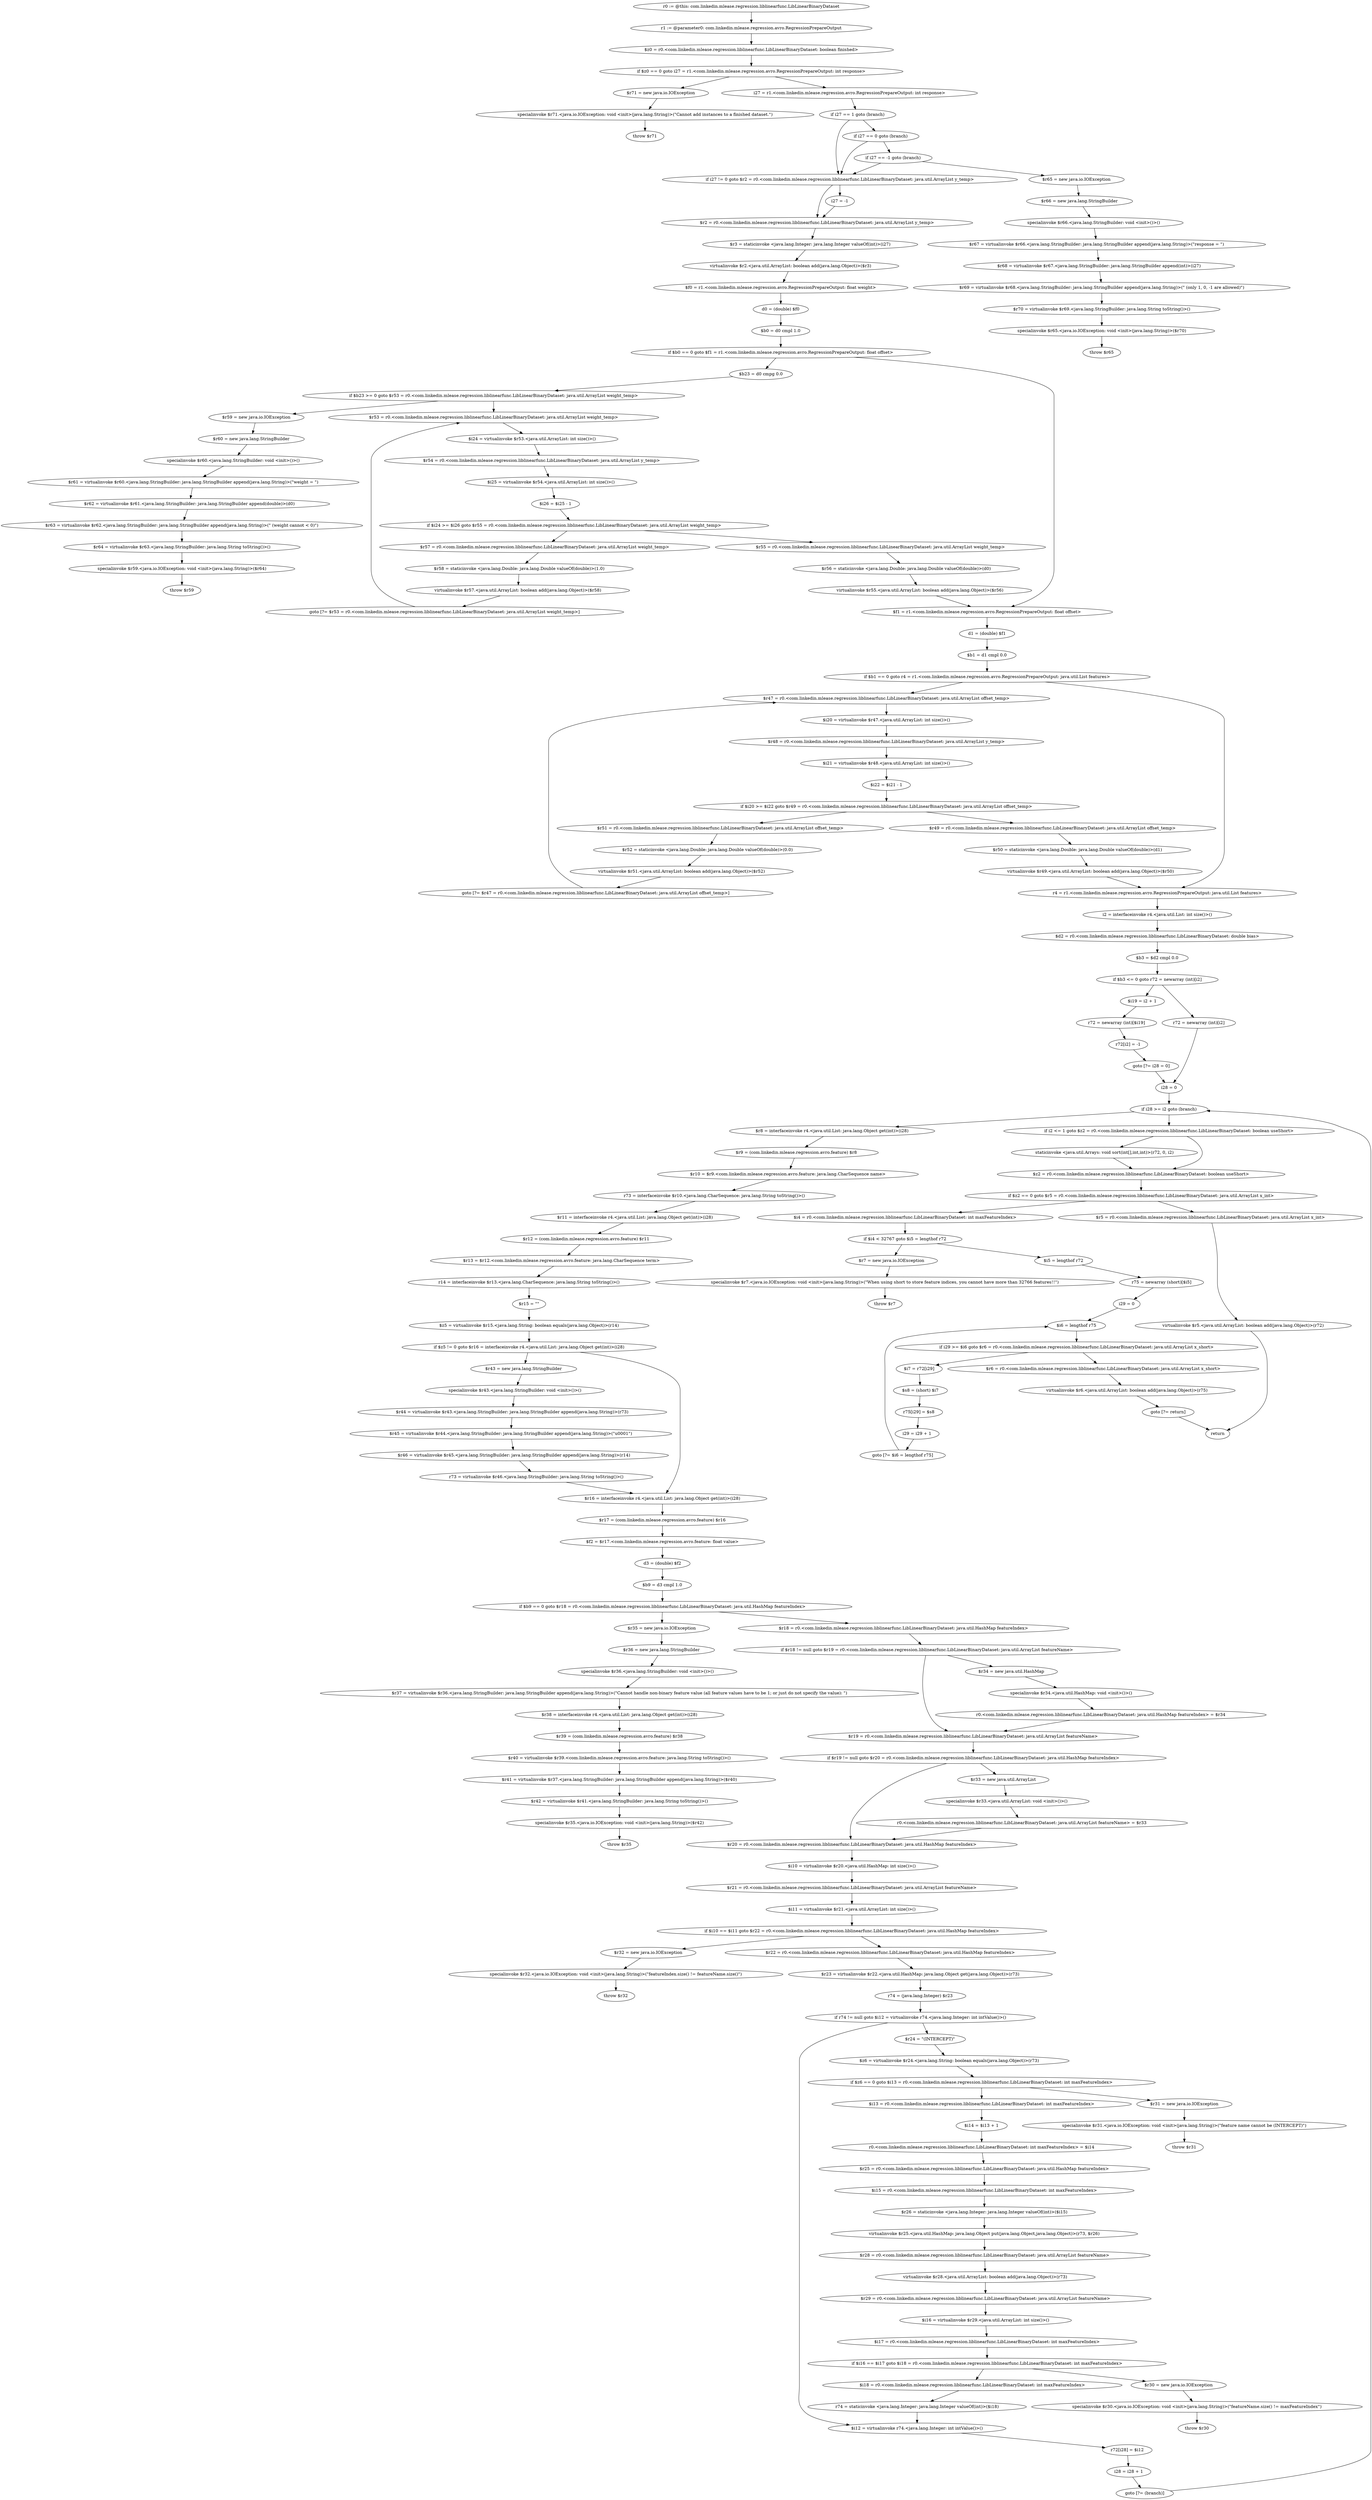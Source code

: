 digraph "unitGraph" {
    "r0 := @this: com.linkedin.mlease.regression.liblinearfunc.LibLinearBinaryDataset"
    "r1 := @parameter0: com.linkedin.mlease.regression.avro.RegressionPrepareOutput"
    "$z0 = r0.<com.linkedin.mlease.regression.liblinearfunc.LibLinearBinaryDataset: boolean finished>"
    "if $z0 == 0 goto i27 = r1.<com.linkedin.mlease.regression.avro.RegressionPrepareOutput: int response>"
    "$r71 = new java.io.IOException"
    "specialinvoke $r71.<java.io.IOException: void <init>(java.lang.String)>(\"Cannot add instances to a finished dataset.\")"
    "throw $r71"
    "i27 = r1.<com.linkedin.mlease.regression.avro.RegressionPrepareOutput: int response>"
    "if i27 == 1 goto (branch)"
    "if i27 == 0 goto (branch)"
    "if i27 == -1 goto (branch)"
    "$r65 = new java.io.IOException"
    "$r66 = new java.lang.StringBuilder"
    "specialinvoke $r66.<java.lang.StringBuilder: void <init>()>()"
    "$r67 = virtualinvoke $r66.<java.lang.StringBuilder: java.lang.StringBuilder append(java.lang.String)>(\"response = \")"
    "$r68 = virtualinvoke $r67.<java.lang.StringBuilder: java.lang.StringBuilder append(int)>(i27)"
    "$r69 = virtualinvoke $r68.<java.lang.StringBuilder: java.lang.StringBuilder append(java.lang.String)>(\" (only 1, 0, -1 are allowed)\")"
    "$r70 = virtualinvoke $r69.<java.lang.StringBuilder: java.lang.String toString()>()"
    "specialinvoke $r65.<java.io.IOException: void <init>(java.lang.String)>($r70)"
    "throw $r65"
    "if i27 != 0 goto $r2 = r0.<com.linkedin.mlease.regression.liblinearfunc.LibLinearBinaryDataset: java.util.ArrayList y_temp>"
    "i27 = -1"
    "$r2 = r0.<com.linkedin.mlease.regression.liblinearfunc.LibLinearBinaryDataset: java.util.ArrayList y_temp>"
    "$r3 = staticinvoke <java.lang.Integer: java.lang.Integer valueOf(int)>(i27)"
    "virtualinvoke $r2.<java.util.ArrayList: boolean add(java.lang.Object)>($r3)"
    "$f0 = r1.<com.linkedin.mlease.regression.avro.RegressionPrepareOutput: float weight>"
    "d0 = (double) $f0"
    "$b0 = d0 cmpl 1.0"
    "if $b0 == 0 goto $f1 = r1.<com.linkedin.mlease.regression.avro.RegressionPrepareOutput: float offset>"
    "$b23 = d0 cmpg 0.0"
    "if $b23 >= 0 goto $r53 = r0.<com.linkedin.mlease.regression.liblinearfunc.LibLinearBinaryDataset: java.util.ArrayList weight_temp>"
    "$r59 = new java.io.IOException"
    "$r60 = new java.lang.StringBuilder"
    "specialinvoke $r60.<java.lang.StringBuilder: void <init>()>()"
    "$r61 = virtualinvoke $r60.<java.lang.StringBuilder: java.lang.StringBuilder append(java.lang.String)>(\"weight = \")"
    "$r62 = virtualinvoke $r61.<java.lang.StringBuilder: java.lang.StringBuilder append(double)>(d0)"
    "$r63 = virtualinvoke $r62.<java.lang.StringBuilder: java.lang.StringBuilder append(java.lang.String)>(\" (weight cannot < 0)\")"
    "$r64 = virtualinvoke $r63.<java.lang.StringBuilder: java.lang.String toString()>()"
    "specialinvoke $r59.<java.io.IOException: void <init>(java.lang.String)>($r64)"
    "throw $r59"
    "$r53 = r0.<com.linkedin.mlease.regression.liblinearfunc.LibLinearBinaryDataset: java.util.ArrayList weight_temp>"
    "$i24 = virtualinvoke $r53.<java.util.ArrayList: int size()>()"
    "$r54 = r0.<com.linkedin.mlease.regression.liblinearfunc.LibLinearBinaryDataset: java.util.ArrayList y_temp>"
    "$i25 = virtualinvoke $r54.<java.util.ArrayList: int size()>()"
    "$i26 = $i25 - 1"
    "if $i24 >= $i26 goto $r55 = r0.<com.linkedin.mlease.regression.liblinearfunc.LibLinearBinaryDataset: java.util.ArrayList weight_temp>"
    "$r57 = r0.<com.linkedin.mlease.regression.liblinearfunc.LibLinearBinaryDataset: java.util.ArrayList weight_temp>"
    "$r58 = staticinvoke <java.lang.Double: java.lang.Double valueOf(double)>(1.0)"
    "virtualinvoke $r57.<java.util.ArrayList: boolean add(java.lang.Object)>($r58)"
    "goto [?= $r53 = r0.<com.linkedin.mlease.regression.liblinearfunc.LibLinearBinaryDataset: java.util.ArrayList weight_temp>]"
    "$r55 = r0.<com.linkedin.mlease.regression.liblinearfunc.LibLinearBinaryDataset: java.util.ArrayList weight_temp>"
    "$r56 = staticinvoke <java.lang.Double: java.lang.Double valueOf(double)>(d0)"
    "virtualinvoke $r55.<java.util.ArrayList: boolean add(java.lang.Object)>($r56)"
    "$f1 = r1.<com.linkedin.mlease.regression.avro.RegressionPrepareOutput: float offset>"
    "d1 = (double) $f1"
    "$b1 = d1 cmpl 0.0"
    "if $b1 == 0 goto r4 = r1.<com.linkedin.mlease.regression.avro.RegressionPrepareOutput: java.util.List features>"
    "$r47 = r0.<com.linkedin.mlease.regression.liblinearfunc.LibLinearBinaryDataset: java.util.ArrayList offset_temp>"
    "$i20 = virtualinvoke $r47.<java.util.ArrayList: int size()>()"
    "$r48 = r0.<com.linkedin.mlease.regression.liblinearfunc.LibLinearBinaryDataset: java.util.ArrayList y_temp>"
    "$i21 = virtualinvoke $r48.<java.util.ArrayList: int size()>()"
    "$i22 = $i21 - 1"
    "if $i20 >= $i22 goto $r49 = r0.<com.linkedin.mlease.regression.liblinearfunc.LibLinearBinaryDataset: java.util.ArrayList offset_temp>"
    "$r51 = r0.<com.linkedin.mlease.regression.liblinearfunc.LibLinearBinaryDataset: java.util.ArrayList offset_temp>"
    "$r52 = staticinvoke <java.lang.Double: java.lang.Double valueOf(double)>(0.0)"
    "virtualinvoke $r51.<java.util.ArrayList: boolean add(java.lang.Object)>($r52)"
    "goto [?= $r47 = r0.<com.linkedin.mlease.regression.liblinearfunc.LibLinearBinaryDataset: java.util.ArrayList offset_temp>]"
    "$r49 = r0.<com.linkedin.mlease.regression.liblinearfunc.LibLinearBinaryDataset: java.util.ArrayList offset_temp>"
    "$r50 = staticinvoke <java.lang.Double: java.lang.Double valueOf(double)>(d1)"
    "virtualinvoke $r49.<java.util.ArrayList: boolean add(java.lang.Object)>($r50)"
    "r4 = r1.<com.linkedin.mlease.regression.avro.RegressionPrepareOutput: java.util.List features>"
    "i2 = interfaceinvoke r4.<java.util.List: int size()>()"
    "$d2 = r0.<com.linkedin.mlease.regression.liblinearfunc.LibLinearBinaryDataset: double bias>"
    "$b3 = $d2 cmpl 0.0"
    "if $b3 <= 0 goto r72 = newarray (int)[i2]"
    "$i19 = i2 + 1"
    "r72 = newarray (int)[$i19]"
    "r72[i2] = -1"
    "goto [?= i28 = 0]"
    "r72 = newarray (int)[i2]"
    "i28 = 0"
    "if i28 >= i2 goto (branch)"
    "$r8 = interfaceinvoke r4.<java.util.List: java.lang.Object get(int)>(i28)"
    "$r9 = (com.linkedin.mlease.regression.avro.feature) $r8"
    "$r10 = $r9.<com.linkedin.mlease.regression.avro.feature: java.lang.CharSequence name>"
    "r73 = interfaceinvoke $r10.<java.lang.CharSequence: java.lang.String toString()>()"
    "$r11 = interfaceinvoke r4.<java.util.List: java.lang.Object get(int)>(i28)"
    "$r12 = (com.linkedin.mlease.regression.avro.feature) $r11"
    "$r13 = $r12.<com.linkedin.mlease.regression.avro.feature: java.lang.CharSequence term>"
    "r14 = interfaceinvoke $r13.<java.lang.CharSequence: java.lang.String toString()>()"
    "$r15 = \"\""
    "$z5 = virtualinvoke $r15.<java.lang.String: boolean equals(java.lang.Object)>(r14)"
    "if $z5 != 0 goto $r16 = interfaceinvoke r4.<java.util.List: java.lang.Object get(int)>(i28)"
    "$r43 = new java.lang.StringBuilder"
    "specialinvoke $r43.<java.lang.StringBuilder: void <init>()>()"
    "$r44 = virtualinvoke $r43.<java.lang.StringBuilder: java.lang.StringBuilder append(java.lang.String)>(r73)"
    "$r45 = virtualinvoke $r44.<java.lang.StringBuilder: java.lang.StringBuilder append(java.lang.String)>(\"\u0001\")"
    "$r46 = virtualinvoke $r45.<java.lang.StringBuilder: java.lang.StringBuilder append(java.lang.String)>(r14)"
    "r73 = virtualinvoke $r46.<java.lang.StringBuilder: java.lang.String toString()>()"
    "$r16 = interfaceinvoke r4.<java.util.List: java.lang.Object get(int)>(i28)"
    "$r17 = (com.linkedin.mlease.regression.avro.feature) $r16"
    "$f2 = $r17.<com.linkedin.mlease.regression.avro.feature: float value>"
    "d3 = (double) $f2"
    "$b9 = d3 cmpl 1.0"
    "if $b9 == 0 goto $r18 = r0.<com.linkedin.mlease.regression.liblinearfunc.LibLinearBinaryDataset: java.util.HashMap featureIndex>"
    "$r35 = new java.io.IOException"
    "$r36 = new java.lang.StringBuilder"
    "specialinvoke $r36.<java.lang.StringBuilder: void <init>()>()"
    "$r37 = virtualinvoke $r36.<java.lang.StringBuilder: java.lang.StringBuilder append(java.lang.String)>(\"Cannot handle non-binary feature value (all feature values have to be 1; or just do not specify the value): \")"
    "$r38 = interfaceinvoke r4.<java.util.List: java.lang.Object get(int)>(i28)"
    "$r39 = (com.linkedin.mlease.regression.avro.feature) $r38"
    "$r40 = virtualinvoke $r39.<com.linkedin.mlease.regression.avro.feature: java.lang.String toString()>()"
    "$r41 = virtualinvoke $r37.<java.lang.StringBuilder: java.lang.StringBuilder append(java.lang.String)>($r40)"
    "$r42 = virtualinvoke $r41.<java.lang.StringBuilder: java.lang.String toString()>()"
    "specialinvoke $r35.<java.io.IOException: void <init>(java.lang.String)>($r42)"
    "throw $r35"
    "$r18 = r0.<com.linkedin.mlease.regression.liblinearfunc.LibLinearBinaryDataset: java.util.HashMap featureIndex>"
    "if $r18 != null goto $r19 = r0.<com.linkedin.mlease.regression.liblinearfunc.LibLinearBinaryDataset: java.util.ArrayList featureName>"
    "$r34 = new java.util.HashMap"
    "specialinvoke $r34.<java.util.HashMap: void <init>()>()"
    "r0.<com.linkedin.mlease.regression.liblinearfunc.LibLinearBinaryDataset: java.util.HashMap featureIndex> = $r34"
    "$r19 = r0.<com.linkedin.mlease.regression.liblinearfunc.LibLinearBinaryDataset: java.util.ArrayList featureName>"
    "if $r19 != null goto $r20 = r0.<com.linkedin.mlease.regression.liblinearfunc.LibLinearBinaryDataset: java.util.HashMap featureIndex>"
    "$r33 = new java.util.ArrayList"
    "specialinvoke $r33.<java.util.ArrayList: void <init>()>()"
    "r0.<com.linkedin.mlease.regression.liblinearfunc.LibLinearBinaryDataset: java.util.ArrayList featureName> = $r33"
    "$r20 = r0.<com.linkedin.mlease.regression.liblinearfunc.LibLinearBinaryDataset: java.util.HashMap featureIndex>"
    "$i10 = virtualinvoke $r20.<java.util.HashMap: int size()>()"
    "$r21 = r0.<com.linkedin.mlease.regression.liblinearfunc.LibLinearBinaryDataset: java.util.ArrayList featureName>"
    "$i11 = virtualinvoke $r21.<java.util.ArrayList: int size()>()"
    "if $i10 == $i11 goto $r22 = r0.<com.linkedin.mlease.regression.liblinearfunc.LibLinearBinaryDataset: java.util.HashMap featureIndex>"
    "$r32 = new java.io.IOException"
    "specialinvoke $r32.<java.io.IOException: void <init>(java.lang.String)>(\"featureIndex.size() != featureName.size()\")"
    "throw $r32"
    "$r22 = r0.<com.linkedin.mlease.regression.liblinearfunc.LibLinearBinaryDataset: java.util.HashMap featureIndex>"
    "$r23 = virtualinvoke $r22.<java.util.HashMap: java.lang.Object get(java.lang.Object)>(r73)"
    "r74 = (java.lang.Integer) $r23"
    "if r74 != null goto $i12 = virtualinvoke r74.<java.lang.Integer: int intValue()>()"
    "$r24 = \"(INTERCEPT)\""
    "$z6 = virtualinvoke $r24.<java.lang.String: boolean equals(java.lang.Object)>(r73)"
    "if $z6 == 0 goto $i13 = r0.<com.linkedin.mlease.regression.liblinearfunc.LibLinearBinaryDataset: int maxFeatureIndex>"
    "$r31 = new java.io.IOException"
    "specialinvoke $r31.<java.io.IOException: void <init>(java.lang.String)>(\"feature name cannot be (INTERCEPT)\")"
    "throw $r31"
    "$i13 = r0.<com.linkedin.mlease.regression.liblinearfunc.LibLinearBinaryDataset: int maxFeatureIndex>"
    "$i14 = $i13 + 1"
    "r0.<com.linkedin.mlease.regression.liblinearfunc.LibLinearBinaryDataset: int maxFeatureIndex> = $i14"
    "$r25 = r0.<com.linkedin.mlease.regression.liblinearfunc.LibLinearBinaryDataset: java.util.HashMap featureIndex>"
    "$i15 = r0.<com.linkedin.mlease.regression.liblinearfunc.LibLinearBinaryDataset: int maxFeatureIndex>"
    "$r26 = staticinvoke <java.lang.Integer: java.lang.Integer valueOf(int)>($i15)"
    "virtualinvoke $r25.<java.util.HashMap: java.lang.Object put(java.lang.Object,java.lang.Object)>(r73, $r26)"
    "$r28 = r0.<com.linkedin.mlease.regression.liblinearfunc.LibLinearBinaryDataset: java.util.ArrayList featureName>"
    "virtualinvoke $r28.<java.util.ArrayList: boolean add(java.lang.Object)>(r73)"
    "$r29 = r0.<com.linkedin.mlease.regression.liblinearfunc.LibLinearBinaryDataset: java.util.ArrayList featureName>"
    "$i16 = virtualinvoke $r29.<java.util.ArrayList: int size()>()"
    "$i17 = r0.<com.linkedin.mlease.regression.liblinearfunc.LibLinearBinaryDataset: int maxFeatureIndex>"
    "if $i16 == $i17 goto $i18 = r0.<com.linkedin.mlease.regression.liblinearfunc.LibLinearBinaryDataset: int maxFeatureIndex>"
    "$r30 = new java.io.IOException"
    "specialinvoke $r30.<java.io.IOException: void <init>(java.lang.String)>(\"featureName.size() != maxFeatureIndex\")"
    "throw $r30"
    "$i18 = r0.<com.linkedin.mlease.regression.liblinearfunc.LibLinearBinaryDataset: int maxFeatureIndex>"
    "r74 = staticinvoke <java.lang.Integer: java.lang.Integer valueOf(int)>($i18)"
    "$i12 = virtualinvoke r74.<java.lang.Integer: int intValue()>()"
    "r72[i28] = $i12"
    "i28 = i28 + 1"
    "goto [?= (branch)]"
    "if i2 <= 1 goto $z2 = r0.<com.linkedin.mlease.regression.liblinearfunc.LibLinearBinaryDataset: boolean useShort>"
    "staticinvoke <java.util.Arrays: void sort(int[],int,int)>(r72, 0, i2)"
    "$z2 = r0.<com.linkedin.mlease.regression.liblinearfunc.LibLinearBinaryDataset: boolean useShort>"
    "if $z2 == 0 goto $r5 = r0.<com.linkedin.mlease.regression.liblinearfunc.LibLinearBinaryDataset: java.util.ArrayList x_int>"
    "$i4 = r0.<com.linkedin.mlease.regression.liblinearfunc.LibLinearBinaryDataset: int maxFeatureIndex>"
    "if $i4 < 32767 goto $i5 = lengthof r72"
    "$r7 = new java.io.IOException"
    "specialinvoke $r7.<java.io.IOException: void <init>(java.lang.String)>(\"When using short to store feature indices, you cannot have more than 32766 features!!\")"
    "throw $r7"
    "$i5 = lengthof r72"
    "r75 = newarray (short)[$i5]"
    "i29 = 0"
    "$i6 = lengthof r75"
    "if i29 >= $i6 goto $r6 = r0.<com.linkedin.mlease.regression.liblinearfunc.LibLinearBinaryDataset: java.util.ArrayList x_short>"
    "$i7 = r72[i29]"
    "$s8 = (short) $i7"
    "r75[i29] = $s8"
    "i29 = i29 + 1"
    "goto [?= $i6 = lengthof r75]"
    "$r6 = r0.<com.linkedin.mlease.regression.liblinearfunc.LibLinearBinaryDataset: java.util.ArrayList x_short>"
    "virtualinvoke $r6.<java.util.ArrayList: boolean add(java.lang.Object)>(r75)"
    "goto [?= return]"
    "$r5 = r0.<com.linkedin.mlease.regression.liblinearfunc.LibLinearBinaryDataset: java.util.ArrayList x_int>"
    "virtualinvoke $r5.<java.util.ArrayList: boolean add(java.lang.Object)>(r72)"
    "return"
    "r0 := @this: com.linkedin.mlease.regression.liblinearfunc.LibLinearBinaryDataset"->"r1 := @parameter0: com.linkedin.mlease.regression.avro.RegressionPrepareOutput";
    "r1 := @parameter0: com.linkedin.mlease.regression.avro.RegressionPrepareOutput"->"$z0 = r0.<com.linkedin.mlease.regression.liblinearfunc.LibLinearBinaryDataset: boolean finished>";
    "$z0 = r0.<com.linkedin.mlease.regression.liblinearfunc.LibLinearBinaryDataset: boolean finished>"->"if $z0 == 0 goto i27 = r1.<com.linkedin.mlease.regression.avro.RegressionPrepareOutput: int response>";
    "if $z0 == 0 goto i27 = r1.<com.linkedin.mlease.regression.avro.RegressionPrepareOutput: int response>"->"$r71 = new java.io.IOException";
    "if $z0 == 0 goto i27 = r1.<com.linkedin.mlease.regression.avro.RegressionPrepareOutput: int response>"->"i27 = r1.<com.linkedin.mlease.regression.avro.RegressionPrepareOutput: int response>";
    "$r71 = new java.io.IOException"->"specialinvoke $r71.<java.io.IOException: void <init>(java.lang.String)>(\"Cannot add instances to a finished dataset.\")";
    "specialinvoke $r71.<java.io.IOException: void <init>(java.lang.String)>(\"Cannot add instances to a finished dataset.\")"->"throw $r71";
    "i27 = r1.<com.linkedin.mlease.regression.avro.RegressionPrepareOutput: int response>"->"if i27 == 1 goto (branch)";
    "if i27 == 1 goto (branch)"->"if i27 == 0 goto (branch)";
    "if i27 == 1 goto (branch)"->"if i27 != 0 goto $r2 = r0.<com.linkedin.mlease.regression.liblinearfunc.LibLinearBinaryDataset: java.util.ArrayList y_temp>";
    "if i27 == 0 goto (branch)"->"if i27 == -1 goto (branch)";
    "if i27 == 0 goto (branch)"->"if i27 != 0 goto $r2 = r0.<com.linkedin.mlease.regression.liblinearfunc.LibLinearBinaryDataset: java.util.ArrayList y_temp>";
    "if i27 == -1 goto (branch)"->"$r65 = new java.io.IOException";
    "if i27 == -1 goto (branch)"->"if i27 != 0 goto $r2 = r0.<com.linkedin.mlease.regression.liblinearfunc.LibLinearBinaryDataset: java.util.ArrayList y_temp>";
    "$r65 = new java.io.IOException"->"$r66 = new java.lang.StringBuilder";
    "$r66 = new java.lang.StringBuilder"->"specialinvoke $r66.<java.lang.StringBuilder: void <init>()>()";
    "specialinvoke $r66.<java.lang.StringBuilder: void <init>()>()"->"$r67 = virtualinvoke $r66.<java.lang.StringBuilder: java.lang.StringBuilder append(java.lang.String)>(\"response = \")";
    "$r67 = virtualinvoke $r66.<java.lang.StringBuilder: java.lang.StringBuilder append(java.lang.String)>(\"response = \")"->"$r68 = virtualinvoke $r67.<java.lang.StringBuilder: java.lang.StringBuilder append(int)>(i27)";
    "$r68 = virtualinvoke $r67.<java.lang.StringBuilder: java.lang.StringBuilder append(int)>(i27)"->"$r69 = virtualinvoke $r68.<java.lang.StringBuilder: java.lang.StringBuilder append(java.lang.String)>(\" (only 1, 0, -1 are allowed)\")";
    "$r69 = virtualinvoke $r68.<java.lang.StringBuilder: java.lang.StringBuilder append(java.lang.String)>(\" (only 1, 0, -1 are allowed)\")"->"$r70 = virtualinvoke $r69.<java.lang.StringBuilder: java.lang.String toString()>()";
    "$r70 = virtualinvoke $r69.<java.lang.StringBuilder: java.lang.String toString()>()"->"specialinvoke $r65.<java.io.IOException: void <init>(java.lang.String)>($r70)";
    "specialinvoke $r65.<java.io.IOException: void <init>(java.lang.String)>($r70)"->"throw $r65";
    "if i27 != 0 goto $r2 = r0.<com.linkedin.mlease.regression.liblinearfunc.LibLinearBinaryDataset: java.util.ArrayList y_temp>"->"i27 = -1";
    "if i27 != 0 goto $r2 = r0.<com.linkedin.mlease.regression.liblinearfunc.LibLinearBinaryDataset: java.util.ArrayList y_temp>"->"$r2 = r0.<com.linkedin.mlease.regression.liblinearfunc.LibLinearBinaryDataset: java.util.ArrayList y_temp>";
    "i27 = -1"->"$r2 = r0.<com.linkedin.mlease.regression.liblinearfunc.LibLinearBinaryDataset: java.util.ArrayList y_temp>";
    "$r2 = r0.<com.linkedin.mlease.regression.liblinearfunc.LibLinearBinaryDataset: java.util.ArrayList y_temp>"->"$r3 = staticinvoke <java.lang.Integer: java.lang.Integer valueOf(int)>(i27)";
    "$r3 = staticinvoke <java.lang.Integer: java.lang.Integer valueOf(int)>(i27)"->"virtualinvoke $r2.<java.util.ArrayList: boolean add(java.lang.Object)>($r3)";
    "virtualinvoke $r2.<java.util.ArrayList: boolean add(java.lang.Object)>($r3)"->"$f0 = r1.<com.linkedin.mlease.regression.avro.RegressionPrepareOutput: float weight>";
    "$f0 = r1.<com.linkedin.mlease.regression.avro.RegressionPrepareOutput: float weight>"->"d0 = (double) $f0";
    "d0 = (double) $f0"->"$b0 = d0 cmpl 1.0";
    "$b0 = d0 cmpl 1.0"->"if $b0 == 0 goto $f1 = r1.<com.linkedin.mlease.regression.avro.RegressionPrepareOutput: float offset>";
    "if $b0 == 0 goto $f1 = r1.<com.linkedin.mlease.regression.avro.RegressionPrepareOutput: float offset>"->"$b23 = d0 cmpg 0.0";
    "if $b0 == 0 goto $f1 = r1.<com.linkedin.mlease.regression.avro.RegressionPrepareOutput: float offset>"->"$f1 = r1.<com.linkedin.mlease.regression.avro.RegressionPrepareOutput: float offset>";
    "$b23 = d0 cmpg 0.0"->"if $b23 >= 0 goto $r53 = r0.<com.linkedin.mlease.regression.liblinearfunc.LibLinearBinaryDataset: java.util.ArrayList weight_temp>";
    "if $b23 >= 0 goto $r53 = r0.<com.linkedin.mlease.regression.liblinearfunc.LibLinearBinaryDataset: java.util.ArrayList weight_temp>"->"$r59 = new java.io.IOException";
    "if $b23 >= 0 goto $r53 = r0.<com.linkedin.mlease.regression.liblinearfunc.LibLinearBinaryDataset: java.util.ArrayList weight_temp>"->"$r53 = r0.<com.linkedin.mlease.regression.liblinearfunc.LibLinearBinaryDataset: java.util.ArrayList weight_temp>";
    "$r59 = new java.io.IOException"->"$r60 = new java.lang.StringBuilder";
    "$r60 = new java.lang.StringBuilder"->"specialinvoke $r60.<java.lang.StringBuilder: void <init>()>()";
    "specialinvoke $r60.<java.lang.StringBuilder: void <init>()>()"->"$r61 = virtualinvoke $r60.<java.lang.StringBuilder: java.lang.StringBuilder append(java.lang.String)>(\"weight = \")";
    "$r61 = virtualinvoke $r60.<java.lang.StringBuilder: java.lang.StringBuilder append(java.lang.String)>(\"weight = \")"->"$r62 = virtualinvoke $r61.<java.lang.StringBuilder: java.lang.StringBuilder append(double)>(d0)";
    "$r62 = virtualinvoke $r61.<java.lang.StringBuilder: java.lang.StringBuilder append(double)>(d0)"->"$r63 = virtualinvoke $r62.<java.lang.StringBuilder: java.lang.StringBuilder append(java.lang.String)>(\" (weight cannot < 0)\")";
    "$r63 = virtualinvoke $r62.<java.lang.StringBuilder: java.lang.StringBuilder append(java.lang.String)>(\" (weight cannot < 0)\")"->"$r64 = virtualinvoke $r63.<java.lang.StringBuilder: java.lang.String toString()>()";
    "$r64 = virtualinvoke $r63.<java.lang.StringBuilder: java.lang.String toString()>()"->"specialinvoke $r59.<java.io.IOException: void <init>(java.lang.String)>($r64)";
    "specialinvoke $r59.<java.io.IOException: void <init>(java.lang.String)>($r64)"->"throw $r59";
    "$r53 = r0.<com.linkedin.mlease.regression.liblinearfunc.LibLinearBinaryDataset: java.util.ArrayList weight_temp>"->"$i24 = virtualinvoke $r53.<java.util.ArrayList: int size()>()";
    "$i24 = virtualinvoke $r53.<java.util.ArrayList: int size()>()"->"$r54 = r0.<com.linkedin.mlease.regression.liblinearfunc.LibLinearBinaryDataset: java.util.ArrayList y_temp>";
    "$r54 = r0.<com.linkedin.mlease.regression.liblinearfunc.LibLinearBinaryDataset: java.util.ArrayList y_temp>"->"$i25 = virtualinvoke $r54.<java.util.ArrayList: int size()>()";
    "$i25 = virtualinvoke $r54.<java.util.ArrayList: int size()>()"->"$i26 = $i25 - 1";
    "$i26 = $i25 - 1"->"if $i24 >= $i26 goto $r55 = r0.<com.linkedin.mlease.regression.liblinearfunc.LibLinearBinaryDataset: java.util.ArrayList weight_temp>";
    "if $i24 >= $i26 goto $r55 = r0.<com.linkedin.mlease.regression.liblinearfunc.LibLinearBinaryDataset: java.util.ArrayList weight_temp>"->"$r57 = r0.<com.linkedin.mlease.regression.liblinearfunc.LibLinearBinaryDataset: java.util.ArrayList weight_temp>";
    "if $i24 >= $i26 goto $r55 = r0.<com.linkedin.mlease.regression.liblinearfunc.LibLinearBinaryDataset: java.util.ArrayList weight_temp>"->"$r55 = r0.<com.linkedin.mlease.regression.liblinearfunc.LibLinearBinaryDataset: java.util.ArrayList weight_temp>";
    "$r57 = r0.<com.linkedin.mlease.regression.liblinearfunc.LibLinearBinaryDataset: java.util.ArrayList weight_temp>"->"$r58 = staticinvoke <java.lang.Double: java.lang.Double valueOf(double)>(1.0)";
    "$r58 = staticinvoke <java.lang.Double: java.lang.Double valueOf(double)>(1.0)"->"virtualinvoke $r57.<java.util.ArrayList: boolean add(java.lang.Object)>($r58)";
    "virtualinvoke $r57.<java.util.ArrayList: boolean add(java.lang.Object)>($r58)"->"goto [?= $r53 = r0.<com.linkedin.mlease.regression.liblinearfunc.LibLinearBinaryDataset: java.util.ArrayList weight_temp>]";
    "goto [?= $r53 = r0.<com.linkedin.mlease.regression.liblinearfunc.LibLinearBinaryDataset: java.util.ArrayList weight_temp>]"->"$r53 = r0.<com.linkedin.mlease.regression.liblinearfunc.LibLinearBinaryDataset: java.util.ArrayList weight_temp>";
    "$r55 = r0.<com.linkedin.mlease.regression.liblinearfunc.LibLinearBinaryDataset: java.util.ArrayList weight_temp>"->"$r56 = staticinvoke <java.lang.Double: java.lang.Double valueOf(double)>(d0)";
    "$r56 = staticinvoke <java.lang.Double: java.lang.Double valueOf(double)>(d0)"->"virtualinvoke $r55.<java.util.ArrayList: boolean add(java.lang.Object)>($r56)";
    "virtualinvoke $r55.<java.util.ArrayList: boolean add(java.lang.Object)>($r56)"->"$f1 = r1.<com.linkedin.mlease.regression.avro.RegressionPrepareOutput: float offset>";
    "$f1 = r1.<com.linkedin.mlease.regression.avro.RegressionPrepareOutput: float offset>"->"d1 = (double) $f1";
    "d1 = (double) $f1"->"$b1 = d1 cmpl 0.0";
    "$b1 = d1 cmpl 0.0"->"if $b1 == 0 goto r4 = r1.<com.linkedin.mlease.regression.avro.RegressionPrepareOutput: java.util.List features>";
    "if $b1 == 0 goto r4 = r1.<com.linkedin.mlease.regression.avro.RegressionPrepareOutput: java.util.List features>"->"$r47 = r0.<com.linkedin.mlease.regression.liblinearfunc.LibLinearBinaryDataset: java.util.ArrayList offset_temp>";
    "if $b1 == 0 goto r4 = r1.<com.linkedin.mlease.regression.avro.RegressionPrepareOutput: java.util.List features>"->"r4 = r1.<com.linkedin.mlease.regression.avro.RegressionPrepareOutput: java.util.List features>";
    "$r47 = r0.<com.linkedin.mlease.regression.liblinearfunc.LibLinearBinaryDataset: java.util.ArrayList offset_temp>"->"$i20 = virtualinvoke $r47.<java.util.ArrayList: int size()>()";
    "$i20 = virtualinvoke $r47.<java.util.ArrayList: int size()>()"->"$r48 = r0.<com.linkedin.mlease.regression.liblinearfunc.LibLinearBinaryDataset: java.util.ArrayList y_temp>";
    "$r48 = r0.<com.linkedin.mlease.regression.liblinearfunc.LibLinearBinaryDataset: java.util.ArrayList y_temp>"->"$i21 = virtualinvoke $r48.<java.util.ArrayList: int size()>()";
    "$i21 = virtualinvoke $r48.<java.util.ArrayList: int size()>()"->"$i22 = $i21 - 1";
    "$i22 = $i21 - 1"->"if $i20 >= $i22 goto $r49 = r0.<com.linkedin.mlease.regression.liblinearfunc.LibLinearBinaryDataset: java.util.ArrayList offset_temp>";
    "if $i20 >= $i22 goto $r49 = r0.<com.linkedin.mlease.regression.liblinearfunc.LibLinearBinaryDataset: java.util.ArrayList offset_temp>"->"$r51 = r0.<com.linkedin.mlease.regression.liblinearfunc.LibLinearBinaryDataset: java.util.ArrayList offset_temp>";
    "if $i20 >= $i22 goto $r49 = r0.<com.linkedin.mlease.regression.liblinearfunc.LibLinearBinaryDataset: java.util.ArrayList offset_temp>"->"$r49 = r0.<com.linkedin.mlease.regression.liblinearfunc.LibLinearBinaryDataset: java.util.ArrayList offset_temp>";
    "$r51 = r0.<com.linkedin.mlease.regression.liblinearfunc.LibLinearBinaryDataset: java.util.ArrayList offset_temp>"->"$r52 = staticinvoke <java.lang.Double: java.lang.Double valueOf(double)>(0.0)";
    "$r52 = staticinvoke <java.lang.Double: java.lang.Double valueOf(double)>(0.0)"->"virtualinvoke $r51.<java.util.ArrayList: boolean add(java.lang.Object)>($r52)";
    "virtualinvoke $r51.<java.util.ArrayList: boolean add(java.lang.Object)>($r52)"->"goto [?= $r47 = r0.<com.linkedin.mlease.regression.liblinearfunc.LibLinearBinaryDataset: java.util.ArrayList offset_temp>]";
    "goto [?= $r47 = r0.<com.linkedin.mlease.regression.liblinearfunc.LibLinearBinaryDataset: java.util.ArrayList offset_temp>]"->"$r47 = r0.<com.linkedin.mlease.regression.liblinearfunc.LibLinearBinaryDataset: java.util.ArrayList offset_temp>";
    "$r49 = r0.<com.linkedin.mlease.regression.liblinearfunc.LibLinearBinaryDataset: java.util.ArrayList offset_temp>"->"$r50 = staticinvoke <java.lang.Double: java.lang.Double valueOf(double)>(d1)";
    "$r50 = staticinvoke <java.lang.Double: java.lang.Double valueOf(double)>(d1)"->"virtualinvoke $r49.<java.util.ArrayList: boolean add(java.lang.Object)>($r50)";
    "virtualinvoke $r49.<java.util.ArrayList: boolean add(java.lang.Object)>($r50)"->"r4 = r1.<com.linkedin.mlease.regression.avro.RegressionPrepareOutput: java.util.List features>";
    "r4 = r1.<com.linkedin.mlease.regression.avro.RegressionPrepareOutput: java.util.List features>"->"i2 = interfaceinvoke r4.<java.util.List: int size()>()";
    "i2 = interfaceinvoke r4.<java.util.List: int size()>()"->"$d2 = r0.<com.linkedin.mlease.regression.liblinearfunc.LibLinearBinaryDataset: double bias>";
    "$d2 = r0.<com.linkedin.mlease.regression.liblinearfunc.LibLinearBinaryDataset: double bias>"->"$b3 = $d2 cmpl 0.0";
    "$b3 = $d2 cmpl 0.0"->"if $b3 <= 0 goto r72 = newarray (int)[i2]";
    "if $b3 <= 0 goto r72 = newarray (int)[i2]"->"$i19 = i2 + 1";
    "if $b3 <= 0 goto r72 = newarray (int)[i2]"->"r72 = newarray (int)[i2]";
    "$i19 = i2 + 1"->"r72 = newarray (int)[$i19]";
    "r72 = newarray (int)[$i19]"->"r72[i2] = -1";
    "r72[i2] = -1"->"goto [?= i28 = 0]";
    "goto [?= i28 = 0]"->"i28 = 0";
    "r72 = newarray (int)[i2]"->"i28 = 0";
    "i28 = 0"->"if i28 >= i2 goto (branch)";
    "if i28 >= i2 goto (branch)"->"$r8 = interfaceinvoke r4.<java.util.List: java.lang.Object get(int)>(i28)";
    "if i28 >= i2 goto (branch)"->"if i2 <= 1 goto $z2 = r0.<com.linkedin.mlease.regression.liblinearfunc.LibLinearBinaryDataset: boolean useShort>";
    "$r8 = interfaceinvoke r4.<java.util.List: java.lang.Object get(int)>(i28)"->"$r9 = (com.linkedin.mlease.regression.avro.feature) $r8";
    "$r9 = (com.linkedin.mlease.regression.avro.feature) $r8"->"$r10 = $r9.<com.linkedin.mlease.regression.avro.feature: java.lang.CharSequence name>";
    "$r10 = $r9.<com.linkedin.mlease.regression.avro.feature: java.lang.CharSequence name>"->"r73 = interfaceinvoke $r10.<java.lang.CharSequence: java.lang.String toString()>()";
    "r73 = interfaceinvoke $r10.<java.lang.CharSequence: java.lang.String toString()>()"->"$r11 = interfaceinvoke r4.<java.util.List: java.lang.Object get(int)>(i28)";
    "$r11 = interfaceinvoke r4.<java.util.List: java.lang.Object get(int)>(i28)"->"$r12 = (com.linkedin.mlease.regression.avro.feature) $r11";
    "$r12 = (com.linkedin.mlease.regression.avro.feature) $r11"->"$r13 = $r12.<com.linkedin.mlease.regression.avro.feature: java.lang.CharSequence term>";
    "$r13 = $r12.<com.linkedin.mlease.regression.avro.feature: java.lang.CharSequence term>"->"r14 = interfaceinvoke $r13.<java.lang.CharSequence: java.lang.String toString()>()";
    "r14 = interfaceinvoke $r13.<java.lang.CharSequence: java.lang.String toString()>()"->"$r15 = \"\"";
    "$r15 = \"\""->"$z5 = virtualinvoke $r15.<java.lang.String: boolean equals(java.lang.Object)>(r14)";
    "$z5 = virtualinvoke $r15.<java.lang.String: boolean equals(java.lang.Object)>(r14)"->"if $z5 != 0 goto $r16 = interfaceinvoke r4.<java.util.List: java.lang.Object get(int)>(i28)";
    "if $z5 != 0 goto $r16 = interfaceinvoke r4.<java.util.List: java.lang.Object get(int)>(i28)"->"$r43 = new java.lang.StringBuilder";
    "if $z5 != 0 goto $r16 = interfaceinvoke r4.<java.util.List: java.lang.Object get(int)>(i28)"->"$r16 = interfaceinvoke r4.<java.util.List: java.lang.Object get(int)>(i28)";
    "$r43 = new java.lang.StringBuilder"->"specialinvoke $r43.<java.lang.StringBuilder: void <init>()>()";
    "specialinvoke $r43.<java.lang.StringBuilder: void <init>()>()"->"$r44 = virtualinvoke $r43.<java.lang.StringBuilder: java.lang.StringBuilder append(java.lang.String)>(r73)";
    "$r44 = virtualinvoke $r43.<java.lang.StringBuilder: java.lang.StringBuilder append(java.lang.String)>(r73)"->"$r45 = virtualinvoke $r44.<java.lang.StringBuilder: java.lang.StringBuilder append(java.lang.String)>(\"\u0001\")";
    "$r45 = virtualinvoke $r44.<java.lang.StringBuilder: java.lang.StringBuilder append(java.lang.String)>(\"\u0001\")"->"$r46 = virtualinvoke $r45.<java.lang.StringBuilder: java.lang.StringBuilder append(java.lang.String)>(r14)";
    "$r46 = virtualinvoke $r45.<java.lang.StringBuilder: java.lang.StringBuilder append(java.lang.String)>(r14)"->"r73 = virtualinvoke $r46.<java.lang.StringBuilder: java.lang.String toString()>()";
    "r73 = virtualinvoke $r46.<java.lang.StringBuilder: java.lang.String toString()>()"->"$r16 = interfaceinvoke r4.<java.util.List: java.lang.Object get(int)>(i28)";
    "$r16 = interfaceinvoke r4.<java.util.List: java.lang.Object get(int)>(i28)"->"$r17 = (com.linkedin.mlease.regression.avro.feature) $r16";
    "$r17 = (com.linkedin.mlease.regression.avro.feature) $r16"->"$f2 = $r17.<com.linkedin.mlease.regression.avro.feature: float value>";
    "$f2 = $r17.<com.linkedin.mlease.regression.avro.feature: float value>"->"d3 = (double) $f2";
    "d3 = (double) $f2"->"$b9 = d3 cmpl 1.0";
    "$b9 = d3 cmpl 1.0"->"if $b9 == 0 goto $r18 = r0.<com.linkedin.mlease.regression.liblinearfunc.LibLinearBinaryDataset: java.util.HashMap featureIndex>";
    "if $b9 == 0 goto $r18 = r0.<com.linkedin.mlease.regression.liblinearfunc.LibLinearBinaryDataset: java.util.HashMap featureIndex>"->"$r35 = new java.io.IOException";
    "if $b9 == 0 goto $r18 = r0.<com.linkedin.mlease.regression.liblinearfunc.LibLinearBinaryDataset: java.util.HashMap featureIndex>"->"$r18 = r0.<com.linkedin.mlease.regression.liblinearfunc.LibLinearBinaryDataset: java.util.HashMap featureIndex>";
    "$r35 = new java.io.IOException"->"$r36 = new java.lang.StringBuilder";
    "$r36 = new java.lang.StringBuilder"->"specialinvoke $r36.<java.lang.StringBuilder: void <init>()>()";
    "specialinvoke $r36.<java.lang.StringBuilder: void <init>()>()"->"$r37 = virtualinvoke $r36.<java.lang.StringBuilder: java.lang.StringBuilder append(java.lang.String)>(\"Cannot handle non-binary feature value (all feature values have to be 1; or just do not specify the value): \")";
    "$r37 = virtualinvoke $r36.<java.lang.StringBuilder: java.lang.StringBuilder append(java.lang.String)>(\"Cannot handle non-binary feature value (all feature values have to be 1; or just do not specify the value): \")"->"$r38 = interfaceinvoke r4.<java.util.List: java.lang.Object get(int)>(i28)";
    "$r38 = interfaceinvoke r4.<java.util.List: java.lang.Object get(int)>(i28)"->"$r39 = (com.linkedin.mlease.regression.avro.feature) $r38";
    "$r39 = (com.linkedin.mlease.regression.avro.feature) $r38"->"$r40 = virtualinvoke $r39.<com.linkedin.mlease.regression.avro.feature: java.lang.String toString()>()";
    "$r40 = virtualinvoke $r39.<com.linkedin.mlease.regression.avro.feature: java.lang.String toString()>()"->"$r41 = virtualinvoke $r37.<java.lang.StringBuilder: java.lang.StringBuilder append(java.lang.String)>($r40)";
    "$r41 = virtualinvoke $r37.<java.lang.StringBuilder: java.lang.StringBuilder append(java.lang.String)>($r40)"->"$r42 = virtualinvoke $r41.<java.lang.StringBuilder: java.lang.String toString()>()";
    "$r42 = virtualinvoke $r41.<java.lang.StringBuilder: java.lang.String toString()>()"->"specialinvoke $r35.<java.io.IOException: void <init>(java.lang.String)>($r42)";
    "specialinvoke $r35.<java.io.IOException: void <init>(java.lang.String)>($r42)"->"throw $r35";
    "$r18 = r0.<com.linkedin.mlease.regression.liblinearfunc.LibLinearBinaryDataset: java.util.HashMap featureIndex>"->"if $r18 != null goto $r19 = r0.<com.linkedin.mlease.regression.liblinearfunc.LibLinearBinaryDataset: java.util.ArrayList featureName>";
    "if $r18 != null goto $r19 = r0.<com.linkedin.mlease.regression.liblinearfunc.LibLinearBinaryDataset: java.util.ArrayList featureName>"->"$r34 = new java.util.HashMap";
    "if $r18 != null goto $r19 = r0.<com.linkedin.mlease.regression.liblinearfunc.LibLinearBinaryDataset: java.util.ArrayList featureName>"->"$r19 = r0.<com.linkedin.mlease.regression.liblinearfunc.LibLinearBinaryDataset: java.util.ArrayList featureName>";
    "$r34 = new java.util.HashMap"->"specialinvoke $r34.<java.util.HashMap: void <init>()>()";
    "specialinvoke $r34.<java.util.HashMap: void <init>()>()"->"r0.<com.linkedin.mlease.regression.liblinearfunc.LibLinearBinaryDataset: java.util.HashMap featureIndex> = $r34";
    "r0.<com.linkedin.mlease.regression.liblinearfunc.LibLinearBinaryDataset: java.util.HashMap featureIndex> = $r34"->"$r19 = r0.<com.linkedin.mlease.regression.liblinearfunc.LibLinearBinaryDataset: java.util.ArrayList featureName>";
    "$r19 = r0.<com.linkedin.mlease.regression.liblinearfunc.LibLinearBinaryDataset: java.util.ArrayList featureName>"->"if $r19 != null goto $r20 = r0.<com.linkedin.mlease.regression.liblinearfunc.LibLinearBinaryDataset: java.util.HashMap featureIndex>";
    "if $r19 != null goto $r20 = r0.<com.linkedin.mlease.regression.liblinearfunc.LibLinearBinaryDataset: java.util.HashMap featureIndex>"->"$r33 = new java.util.ArrayList";
    "if $r19 != null goto $r20 = r0.<com.linkedin.mlease.regression.liblinearfunc.LibLinearBinaryDataset: java.util.HashMap featureIndex>"->"$r20 = r0.<com.linkedin.mlease.regression.liblinearfunc.LibLinearBinaryDataset: java.util.HashMap featureIndex>";
    "$r33 = new java.util.ArrayList"->"specialinvoke $r33.<java.util.ArrayList: void <init>()>()";
    "specialinvoke $r33.<java.util.ArrayList: void <init>()>()"->"r0.<com.linkedin.mlease.regression.liblinearfunc.LibLinearBinaryDataset: java.util.ArrayList featureName> = $r33";
    "r0.<com.linkedin.mlease.regression.liblinearfunc.LibLinearBinaryDataset: java.util.ArrayList featureName> = $r33"->"$r20 = r0.<com.linkedin.mlease.regression.liblinearfunc.LibLinearBinaryDataset: java.util.HashMap featureIndex>";
    "$r20 = r0.<com.linkedin.mlease.regression.liblinearfunc.LibLinearBinaryDataset: java.util.HashMap featureIndex>"->"$i10 = virtualinvoke $r20.<java.util.HashMap: int size()>()";
    "$i10 = virtualinvoke $r20.<java.util.HashMap: int size()>()"->"$r21 = r0.<com.linkedin.mlease.regression.liblinearfunc.LibLinearBinaryDataset: java.util.ArrayList featureName>";
    "$r21 = r0.<com.linkedin.mlease.regression.liblinearfunc.LibLinearBinaryDataset: java.util.ArrayList featureName>"->"$i11 = virtualinvoke $r21.<java.util.ArrayList: int size()>()";
    "$i11 = virtualinvoke $r21.<java.util.ArrayList: int size()>()"->"if $i10 == $i11 goto $r22 = r0.<com.linkedin.mlease.regression.liblinearfunc.LibLinearBinaryDataset: java.util.HashMap featureIndex>";
    "if $i10 == $i11 goto $r22 = r0.<com.linkedin.mlease.regression.liblinearfunc.LibLinearBinaryDataset: java.util.HashMap featureIndex>"->"$r32 = new java.io.IOException";
    "if $i10 == $i11 goto $r22 = r0.<com.linkedin.mlease.regression.liblinearfunc.LibLinearBinaryDataset: java.util.HashMap featureIndex>"->"$r22 = r0.<com.linkedin.mlease.regression.liblinearfunc.LibLinearBinaryDataset: java.util.HashMap featureIndex>";
    "$r32 = new java.io.IOException"->"specialinvoke $r32.<java.io.IOException: void <init>(java.lang.String)>(\"featureIndex.size() != featureName.size()\")";
    "specialinvoke $r32.<java.io.IOException: void <init>(java.lang.String)>(\"featureIndex.size() != featureName.size()\")"->"throw $r32";
    "$r22 = r0.<com.linkedin.mlease.regression.liblinearfunc.LibLinearBinaryDataset: java.util.HashMap featureIndex>"->"$r23 = virtualinvoke $r22.<java.util.HashMap: java.lang.Object get(java.lang.Object)>(r73)";
    "$r23 = virtualinvoke $r22.<java.util.HashMap: java.lang.Object get(java.lang.Object)>(r73)"->"r74 = (java.lang.Integer) $r23";
    "r74 = (java.lang.Integer) $r23"->"if r74 != null goto $i12 = virtualinvoke r74.<java.lang.Integer: int intValue()>()";
    "if r74 != null goto $i12 = virtualinvoke r74.<java.lang.Integer: int intValue()>()"->"$r24 = \"(INTERCEPT)\"";
    "if r74 != null goto $i12 = virtualinvoke r74.<java.lang.Integer: int intValue()>()"->"$i12 = virtualinvoke r74.<java.lang.Integer: int intValue()>()";
    "$r24 = \"(INTERCEPT)\""->"$z6 = virtualinvoke $r24.<java.lang.String: boolean equals(java.lang.Object)>(r73)";
    "$z6 = virtualinvoke $r24.<java.lang.String: boolean equals(java.lang.Object)>(r73)"->"if $z6 == 0 goto $i13 = r0.<com.linkedin.mlease.regression.liblinearfunc.LibLinearBinaryDataset: int maxFeatureIndex>";
    "if $z6 == 0 goto $i13 = r0.<com.linkedin.mlease.regression.liblinearfunc.LibLinearBinaryDataset: int maxFeatureIndex>"->"$r31 = new java.io.IOException";
    "if $z6 == 0 goto $i13 = r0.<com.linkedin.mlease.regression.liblinearfunc.LibLinearBinaryDataset: int maxFeatureIndex>"->"$i13 = r0.<com.linkedin.mlease.regression.liblinearfunc.LibLinearBinaryDataset: int maxFeatureIndex>";
    "$r31 = new java.io.IOException"->"specialinvoke $r31.<java.io.IOException: void <init>(java.lang.String)>(\"feature name cannot be (INTERCEPT)\")";
    "specialinvoke $r31.<java.io.IOException: void <init>(java.lang.String)>(\"feature name cannot be (INTERCEPT)\")"->"throw $r31";
    "$i13 = r0.<com.linkedin.mlease.regression.liblinearfunc.LibLinearBinaryDataset: int maxFeatureIndex>"->"$i14 = $i13 + 1";
    "$i14 = $i13 + 1"->"r0.<com.linkedin.mlease.regression.liblinearfunc.LibLinearBinaryDataset: int maxFeatureIndex> = $i14";
    "r0.<com.linkedin.mlease.regression.liblinearfunc.LibLinearBinaryDataset: int maxFeatureIndex> = $i14"->"$r25 = r0.<com.linkedin.mlease.regression.liblinearfunc.LibLinearBinaryDataset: java.util.HashMap featureIndex>";
    "$r25 = r0.<com.linkedin.mlease.regression.liblinearfunc.LibLinearBinaryDataset: java.util.HashMap featureIndex>"->"$i15 = r0.<com.linkedin.mlease.regression.liblinearfunc.LibLinearBinaryDataset: int maxFeatureIndex>";
    "$i15 = r0.<com.linkedin.mlease.regression.liblinearfunc.LibLinearBinaryDataset: int maxFeatureIndex>"->"$r26 = staticinvoke <java.lang.Integer: java.lang.Integer valueOf(int)>($i15)";
    "$r26 = staticinvoke <java.lang.Integer: java.lang.Integer valueOf(int)>($i15)"->"virtualinvoke $r25.<java.util.HashMap: java.lang.Object put(java.lang.Object,java.lang.Object)>(r73, $r26)";
    "virtualinvoke $r25.<java.util.HashMap: java.lang.Object put(java.lang.Object,java.lang.Object)>(r73, $r26)"->"$r28 = r0.<com.linkedin.mlease.regression.liblinearfunc.LibLinearBinaryDataset: java.util.ArrayList featureName>";
    "$r28 = r0.<com.linkedin.mlease.regression.liblinearfunc.LibLinearBinaryDataset: java.util.ArrayList featureName>"->"virtualinvoke $r28.<java.util.ArrayList: boolean add(java.lang.Object)>(r73)";
    "virtualinvoke $r28.<java.util.ArrayList: boolean add(java.lang.Object)>(r73)"->"$r29 = r0.<com.linkedin.mlease.regression.liblinearfunc.LibLinearBinaryDataset: java.util.ArrayList featureName>";
    "$r29 = r0.<com.linkedin.mlease.regression.liblinearfunc.LibLinearBinaryDataset: java.util.ArrayList featureName>"->"$i16 = virtualinvoke $r29.<java.util.ArrayList: int size()>()";
    "$i16 = virtualinvoke $r29.<java.util.ArrayList: int size()>()"->"$i17 = r0.<com.linkedin.mlease.regression.liblinearfunc.LibLinearBinaryDataset: int maxFeatureIndex>";
    "$i17 = r0.<com.linkedin.mlease.regression.liblinearfunc.LibLinearBinaryDataset: int maxFeatureIndex>"->"if $i16 == $i17 goto $i18 = r0.<com.linkedin.mlease.regression.liblinearfunc.LibLinearBinaryDataset: int maxFeatureIndex>";
    "if $i16 == $i17 goto $i18 = r0.<com.linkedin.mlease.regression.liblinearfunc.LibLinearBinaryDataset: int maxFeatureIndex>"->"$r30 = new java.io.IOException";
    "if $i16 == $i17 goto $i18 = r0.<com.linkedin.mlease.regression.liblinearfunc.LibLinearBinaryDataset: int maxFeatureIndex>"->"$i18 = r0.<com.linkedin.mlease.regression.liblinearfunc.LibLinearBinaryDataset: int maxFeatureIndex>";
    "$r30 = new java.io.IOException"->"specialinvoke $r30.<java.io.IOException: void <init>(java.lang.String)>(\"featureName.size() != maxFeatureIndex\")";
    "specialinvoke $r30.<java.io.IOException: void <init>(java.lang.String)>(\"featureName.size() != maxFeatureIndex\")"->"throw $r30";
    "$i18 = r0.<com.linkedin.mlease.regression.liblinearfunc.LibLinearBinaryDataset: int maxFeatureIndex>"->"r74 = staticinvoke <java.lang.Integer: java.lang.Integer valueOf(int)>($i18)";
    "r74 = staticinvoke <java.lang.Integer: java.lang.Integer valueOf(int)>($i18)"->"$i12 = virtualinvoke r74.<java.lang.Integer: int intValue()>()";
    "$i12 = virtualinvoke r74.<java.lang.Integer: int intValue()>()"->"r72[i28] = $i12";
    "r72[i28] = $i12"->"i28 = i28 + 1";
    "i28 = i28 + 1"->"goto [?= (branch)]";
    "goto [?= (branch)]"->"if i28 >= i2 goto (branch)";
    "if i2 <= 1 goto $z2 = r0.<com.linkedin.mlease.regression.liblinearfunc.LibLinearBinaryDataset: boolean useShort>"->"staticinvoke <java.util.Arrays: void sort(int[],int,int)>(r72, 0, i2)";
    "if i2 <= 1 goto $z2 = r0.<com.linkedin.mlease.regression.liblinearfunc.LibLinearBinaryDataset: boolean useShort>"->"$z2 = r0.<com.linkedin.mlease.regression.liblinearfunc.LibLinearBinaryDataset: boolean useShort>";
    "staticinvoke <java.util.Arrays: void sort(int[],int,int)>(r72, 0, i2)"->"$z2 = r0.<com.linkedin.mlease.regression.liblinearfunc.LibLinearBinaryDataset: boolean useShort>";
    "$z2 = r0.<com.linkedin.mlease.regression.liblinearfunc.LibLinearBinaryDataset: boolean useShort>"->"if $z2 == 0 goto $r5 = r0.<com.linkedin.mlease.regression.liblinearfunc.LibLinearBinaryDataset: java.util.ArrayList x_int>";
    "if $z2 == 0 goto $r5 = r0.<com.linkedin.mlease.regression.liblinearfunc.LibLinearBinaryDataset: java.util.ArrayList x_int>"->"$i4 = r0.<com.linkedin.mlease.regression.liblinearfunc.LibLinearBinaryDataset: int maxFeatureIndex>";
    "if $z2 == 0 goto $r5 = r0.<com.linkedin.mlease.regression.liblinearfunc.LibLinearBinaryDataset: java.util.ArrayList x_int>"->"$r5 = r0.<com.linkedin.mlease.regression.liblinearfunc.LibLinearBinaryDataset: java.util.ArrayList x_int>";
    "$i4 = r0.<com.linkedin.mlease.regression.liblinearfunc.LibLinearBinaryDataset: int maxFeatureIndex>"->"if $i4 < 32767 goto $i5 = lengthof r72";
    "if $i4 < 32767 goto $i5 = lengthof r72"->"$r7 = new java.io.IOException";
    "if $i4 < 32767 goto $i5 = lengthof r72"->"$i5 = lengthof r72";
    "$r7 = new java.io.IOException"->"specialinvoke $r7.<java.io.IOException: void <init>(java.lang.String)>(\"When using short to store feature indices, you cannot have more than 32766 features!!\")";
    "specialinvoke $r7.<java.io.IOException: void <init>(java.lang.String)>(\"When using short to store feature indices, you cannot have more than 32766 features!!\")"->"throw $r7";
    "$i5 = lengthof r72"->"r75 = newarray (short)[$i5]";
    "r75 = newarray (short)[$i5]"->"i29 = 0";
    "i29 = 0"->"$i6 = lengthof r75";
    "$i6 = lengthof r75"->"if i29 >= $i6 goto $r6 = r0.<com.linkedin.mlease.regression.liblinearfunc.LibLinearBinaryDataset: java.util.ArrayList x_short>";
    "if i29 >= $i6 goto $r6 = r0.<com.linkedin.mlease.regression.liblinearfunc.LibLinearBinaryDataset: java.util.ArrayList x_short>"->"$i7 = r72[i29]";
    "if i29 >= $i6 goto $r6 = r0.<com.linkedin.mlease.regression.liblinearfunc.LibLinearBinaryDataset: java.util.ArrayList x_short>"->"$r6 = r0.<com.linkedin.mlease.regression.liblinearfunc.LibLinearBinaryDataset: java.util.ArrayList x_short>";
    "$i7 = r72[i29]"->"$s8 = (short) $i7";
    "$s8 = (short) $i7"->"r75[i29] = $s8";
    "r75[i29] = $s8"->"i29 = i29 + 1";
    "i29 = i29 + 1"->"goto [?= $i6 = lengthof r75]";
    "goto [?= $i6 = lengthof r75]"->"$i6 = lengthof r75";
    "$r6 = r0.<com.linkedin.mlease.regression.liblinearfunc.LibLinearBinaryDataset: java.util.ArrayList x_short>"->"virtualinvoke $r6.<java.util.ArrayList: boolean add(java.lang.Object)>(r75)";
    "virtualinvoke $r6.<java.util.ArrayList: boolean add(java.lang.Object)>(r75)"->"goto [?= return]";
    "goto [?= return]"->"return";
    "$r5 = r0.<com.linkedin.mlease.regression.liblinearfunc.LibLinearBinaryDataset: java.util.ArrayList x_int>"->"virtualinvoke $r5.<java.util.ArrayList: boolean add(java.lang.Object)>(r72)";
    "virtualinvoke $r5.<java.util.ArrayList: boolean add(java.lang.Object)>(r72)"->"return";
}
